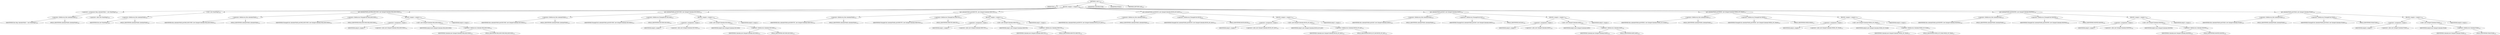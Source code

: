 digraph "&lt;init&gt;" {  
"587" [label = <(METHOD,&lt;init&gt;)<SUB>310</SUB>> ]
"588" [label = <(PARAM,this)<SUB>310</SUB>> ]
"589" [label = <(BLOCK,&lt;empty&gt;,&lt;empty&gt;)<SUB>310</SUB>> ]
"590" [label = <(&lt;operator&gt;.assignment,Map calendarFields = new HashMap())<SUB>307</SUB>> ]
"591" [label = <(&lt;operator&gt;.fieldAccess,this.calendarFields)<SUB>307</SUB>> ]
"592" [label = <(IDENTIFIER,this,Map calendarFields = new HashMap())<SUB>307</SUB>> ]
"593" [label = <(FIELD_IDENTIFIER,calendarFields,calendarFields)<SUB>307</SUB>> ]
"594" [label = <(&lt;operator&gt;.alloc,new HashMap())<SUB>307</SUB>> ]
"595" [label = <(&lt;init&gt;,new HashMap())<SUB>307</SUB>> ]
"596" [label = <(&lt;operator&gt;.fieldAccess,this.calendarFields)<SUB>307</SUB>> ]
"597" [label = <(IDENTIFIER,this,new HashMap())<SUB>307</SUB>> ]
"598" [label = <(FIELD_IDENTIFIER,calendarFields,calendarFields)<SUB>307</SUB>> ]
"599" [label = <(put,calendarFields.put(MILLISECOND, new Integer(Calendar.MILLISECOND)))<SUB>311</SUB>> ]
"600" [label = <(&lt;operator&gt;.fieldAccess,this.calendarFields)<SUB>311</SUB>> ]
"601" [label = <(IDENTIFIER,this,calendarFields.put(MILLISECOND, new Integer(Calendar.MILLISECOND)))<SUB>311</SUB>> ]
"602" [label = <(FIELD_IDENTIFIER,calendarFields,calendarFields)<SUB>311</SUB>> ]
"603" [label = <(&lt;operator&gt;.fieldAccess,Tstamp$Unit.MILLISECOND)<SUB>311</SUB>> ]
"604" [label = <(IDENTIFIER,Tstamp$Unit,calendarFields.put(MILLISECOND, new Integer(Calendar.MILLISECOND)))<SUB>311</SUB>> ]
"605" [label = <(FIELD_IDENTIFIER,MILLISECOND,MILLISECOND)<SUB>311</SUB>> ]
"606" [label = <(BLOCK,&lt;empty&gt;,&lt;empty&gt;)<SUB>312</SUB>> ]
"607" [label = <(&lt;operator&gt;.assignment,&lt;empty&gt;)> ]
"608" [label = <(IDENTIFIER,$obj19,&lt;empty&gt;)> ]
"609" [label = <(&lt;operator&gt;.alloc,new Integer(Calendar.MILLISECOND))<SUB>312</SUB>> ]
"610" [label = <(&lt;init&gt;,new Integer(Calendar.MILLISECOND))<SUB>312</SUB>> ]
"611" [label = <(IDENTIFIER,$obj19,new Integer(Calendar.MILLISECOND))> ]
"612" [label = <(&lt;operator&gt;.fieldAccess,Calendar.MILLISECOND)<SUB>312</SUB>> ]
"613" [label = <(IDENTIFIER,Calendar,new Integer(Calendar.MILLISECOND))<SUB>312</SUB>> ]
"614" [label = <(FIELD_IDENTIFIER,MILLISECOND,MILLISECOND)<SUB>312</SUB>> ]
"615" [label = <(IDENTIFIER,$obj19,&lt;empty&gt;)> ]
"616" [label = <(put,calendarFields.put(SECOND, new Integer(Calendar.SECOND)))<SUB>313</SUB>> ]
"617" [label = <(&lt;operator&gt;.fieldAccess,this.calendarFields)<SUB>313</SUB>> ]
"618" [label = <(IDENTIFIER,this,calendarFields.put(SECOND, new Integer(Calendar.SECOND)))<SUB>313</SUB>> ]
"619" [label = <(FIELD_IDENTIFIER,calendarFields,calendarFields)<SUB>313</SUB>> ]
"620" [label = <(&lt;operator&gt;.fieldAccess,Tstamp$Unit.SECOND)<SUB>313</SUB>> ]
"621" [label = <(IDENTIFIER,Tstamp$Unit,calendarFields.put(SECOND, new Integer(Calendar.SECOND)))<SUB>313</SUB>> ]
"622" [label = <(FIELD_IDENTIFIER,SECOND,SECOND)<SUB>313</SUB>> ]
"623" [label = <(BLOCK,&lt;empty&gt;,&lt;empty&gt;)<SUB>313</SUB>> ]
"624" [label = <(&lt;operator&gt;.assignment,&lt;empty&gt;)> ]
"625" [label = <(IDENTIFIER,$obj20,&lt;empty&gt;)> ]
"626" [label = <(&lt;operator&gt;.alloc,new Integer(Calendar.SECOND))<SUB>313</SUB>> ]
"627" [label = <(&lt;init&gt;,new Integer(Calendar.SECOND))<SUB>313</SUB>> ]
"628" [label = <(IDENTIFIER,$obj20,new Integer(Calendar.SECOND))> ]
"629" [label = <(&lt;operator&gt;.fieldAccess,Calendar.SECOND)<SUB>313</SUB>> ]
"630" [label = <(IDENTIFIER,Calendar,new Integer(Calendar.SECOND))<SUB>313</SUB>> ]
"631" [label = <(FIELD_IDENTIFIER,SECOND,SECOND)<SUB>313</SUB>> ]
"632" [label = <(IDENTIFIER,$obj20,&lt;empty&gt;)> ]
"633" [label = <(put,calendarFields.put(MINUTE, new Integer(Calendar.MINUTE)))<SUB>314</SUB>> ]
"634" [label = <(&lt;operator&gt;.fieldAccess,this.calendarFields)<SUB>314</SUB>> ]
"635" [label = <(IDENTIFIER,this,calendarFields.put(MINUTE, new Integer(Calendar.MINUTE)))<SUB>314</SUB>> ]
"636" [label = <(FIELD_IDENTIFIER,calendarFields,calendarFields)<SUB>314</SUB>> ]
"637" [label = <(&lt;operator&gt;.fieldAccess,Tstamp$Unit.MINUTE)<SUB>314</SUB>> ]
"638" [label = <(IDENTIFIER,Tstamp$Unit,calendarFields.put(MINUTE, new Integer(Calendar.MINUTE)))<SUB>314</SUB>> ]
"639" [label = <(FIELD_IDENTIFIER,MINUTE,MINUTE)<SUB>314</SUB>> ]
"640" [label = <(BLOCK,&lt;empty&gt;,&lt;empty&gt;)<SUB>314</SUB>> ]
"641" [label = <(&lt;operator&gt;.assignment,&lt;empty&gt;)> ]
"642" [label = <(IDENTIFIER,$obj21,&lt;empty&gt;)> ]
"643" [label = <(&lt;operator&gt;.alloc,new Integer(Calendar.MINUTE))<SUB>314</SUB>> ]
"644" [label = <(&lt;init&gt;,new Integer(Calendar.MINUTE))<SUB>314</SUB>> ]
"645" [label = <(IDENTIFIER,$obj21,new Integer(Calendar.MINUTE))> ]
"646" [label = <(&lt;operator&gt;.fieldAccess,Calendar.MINUTE)<SUB>314</SUB>> ]
"647" [label = <(IDENTIFIER,Calendar,new Integer(Calendar.MINUTE))<SUB>314</SUB>> ]
"648" [label = <(FIELD_IDENTIFIER,MINUTE,MINUTE)<SUB>314</SUB>> ]
"649" [label = <(IDENTIFIER,$obj21,&lt;empty&gt;)> ]
"650" [label = <(put,calendarFields.put(HOUR, new Integer(Calendar.HOUR_OF_DAY)))<SUB>315</SUB>> ]
"651" [label = <(&lt;operator&gt;.fieldAccess,this.calendarFields)<SUB>315</SUB>> ]
"652" [label = <(IDENTIFIER,this,calendarFields.put(HOUR, new Integer(Calendar.HOUR_OF_DAY)))<SUB>315</SUB>> ]
"653" [label = <(FIELD_IDENTIFIER,calendarFields,calendarFields)<SUB>315</SUB>> ]
"654" [label = <(&lt;operator&gt;.fieldAccess,Tstamp$Unit.HOUR)<SUB>315</SUB>> ]
"655" [label = <(IDENTIFIER,Tstamp$Unit,calendarFields.put(HOUR, new Integer(Calendar.HOUR_OF_DAY)))<SUB>315</SUB>> ]
"656" [label = <(FIELD_IDENTIFIER,HOUR,HOUR)<SUB>315</SUB>> ]
"657" [label = <(BLOCK,&lt;empty&gt;,&lt;empty&gt;)<SUB>315</SUB>> ]
"658" [label = <(&lt;operator&gt;.assignment,&lt;empty&gt;)> ]
"659" [label = <(IDENTIFIER,$obj22,&lt;empty&gt;)> ]
"660" [label = <(&lt;operator&gt;.alloc,new Integer(Calendar.HOUR_OF_DAY))<SUB>315</SUB>> ]
"661" [label = <(&lt;init&gt;,new Integer(Calendar.HOUR_OF_DAY))<SUB>315</SUB>> ]
"662" [label = <(IDENTIFIER,$obj22,new Integer(Calendar.HOUR_OF_DAY))> ]
"663" [label = <(&lt;operator&gt;.fieldAccess,Calendar.HOUR_OF_DAY)<SUB>315</SUB>> ]
"664" [label = <(IDENTIFIER,Calendar,new Integer(Calendar.HOUR_OF_DAY))<SUB>315</SUB>> ]
"665" [label = <(FIELD_IDENTIFIER,HOUR_OF_DAY,HOUR_OF_DAY)<SUB>315</SUB>> ]
"666" [label = <(IDENTIFIER,$obj22,&lt;empty&gt;)> ]
"667" [label = <(put,calendarFields.put(DAY, new Integer(Calendar.DATE)))<SUB>316</SUB>> ]
"668" [label = <(&lt;operator&gt;.fieldAccess,this.calendarFields)<SUB>316</SUB>> ]
"669" [label = <(IDENTIFIER,this,calendarFields.put(DAY, new Integer(Calendar.DATE)))<SUB>316</SUB>> ]
"670" [label = <(FIELD_IDENTIFIER,calendarFields,calendarFields)<SUB>316</SUB>> ]
"671" [label = <(&lt;operator&gt;.fieldAccess,Tstamp$Unit.DAY)<SUB>316</SUB>> ]
"672" [label = <(IDENTIFIER,Tstamp$Unit,calendarFields.put(DAY, new Integer(Calendar.DATE)))<SUB>316</SUB>> ]
"673" [label = <(FIELD_IDENTIFIER,DAY,DAY)<SUB>316</SUB>> ]
"674" [label = <(BLOCK,&lt;empty&gt;,&lt;empty&gt;)<SUB>316</SUB>> ]
"675" [label = <(&lt;operator&gt;.assignment,&lt;empty&gt;)> ]
"676" [label = <(IDENTIFIER,$obj23,&lt;empty&gt;)> ]
"677" [label = <(&lt;operator&gt;.alloc,new Integer(Calendar.DATE))<SUB>316</SUB>> ]
"678" [label = <(&lt;init&gt;,new Integer(Calendar.DATE))<SUB>316</SUB>> ]
"679" [label = <(IDENTIFIER,$obj23,new Integer(Calendar.DATE))> ]
"680" [label = <(&lt;operator&gt;.fieldAccess,Calendar.DATE)<SUB>316</SUB>> ]
"681" [label = <(IDENTIFIER,Calendar,new Integer(Calendar.DATE))<SUB>316</SUB>> ]
"682" [label = <(FIELD_IDENTIFIER,DATE,DATE)<SUB>316</SUB>> ]
"683" [label = <(IDENTIFIER,$obj23,&lt;empty&gt;)> ]
"684" [label = <(put,calendarFields.put(WEEK, new Integer(Calendar.WEEK_OF_YEAR)))<SUB>317</SUB>> ]
"685" [label = <(&lt;operator&gt;.fieldAccess,this.calendarFields)<SUB>317</SUB>> ]
"686" [label = <(IDENTIFIER,this,calendarFields.put(WEEK, new Integer(Calendar.WEEK_OF_YEAR)))<SUB>317</SUB>> ]
"687" [label = <(FIELD_IDENTIFIER,calendarFields,calendarFields)<SUB>317</SUB>> ]
"688" [label = <(&lt;operator&gt;.fieldAccess,Tstamp$Unit.WEEK)<SUB>317</SUB>> ]
"689" [label = <(IDENTIFIER,Tstamp$Unit,calendarFields.put(WEEK, new Integer(Calendar.WEEK_OF_YEAR)))<SUB>317</SUB>> ]
"690" [label = <(FIELD_IDENTIFIER,WEEK,WEEK)<SUB>317</SUB>> ]
"691" [label = <(BLOCK,&lt;empty&gt;,&lt;empty&gt;)<SUB>317</SUB>> ]
"692" [label = <(&lt;operator&gt;.assignment,&lt;empty&gt;)> ]
"693" [label = <(IDENTIFIER,$obj24,&lt;empty&gt;)> ]
"694" [label = <(&lt;operator&gt;.alloc,new Integer(Calendar.WEEK_OF_YEAR))<SUB>317</SUB>> ]
"695" [label = <(&lt;init&gt;,new Integer(Calendar.WEEK_OF_YEAR))<SUB>317</SUB>> ]
"696" [label = <(IDENTIFIER,$obj24,new Integer(Calendar.WEEK_OF_YEAR))> ]
"697" [label = <(&lt;operator&gt;.fieldAccess,Calendar.WEEK_OF_YEAR)<SUB>317</SUB>> ]
"698" [label = <(IDENTIFIER,Calendar,new Integer(Calendar.WEEK_OF_YEAR))<SUB>317</SUB>> ]
"699" [label = <(FIELD_IDENTIFIER,WEEK_OF_YEAR,WEEK_OF_YEAR)<SUB>317</SUB>> ]
"700" [label = <(IDENTIFIER,$obj24,&lt;empty&gt;)> ]
"701" [label = <(put,calendarFields.put(MONTH, new Integer(Calendar.MONTH)))<SUB>318</SUB>> ]
"702" [label = <(&lt;operator&gt;.fieldAccess,this.calendarFields)<SUB>318</SUB>> ]
"703" [label = <(IDENTIFIER,this,calendarFields.put(MONTH, new Integer(Calendar.MONTH)))<SUB>318</SUB>> ]
"704" [label = <(FIELD_IDENTIFIER,calendarFields,calendarFields)<SUB>318</SUB>> ]
"705" [label = <(&lt;operator&gt;.fieldAccess,Tstamp$Unit.MONTH)<SUB>318</SUB>> ]
"706" [label = <(IDENTIFIER,Tstamp$Unit,calendarFields.put(MONTH, new Integer(Calendar.MONTH)))<SUB>318</SUB>> ]
"707" [label = <(FIELD_IDENTIFIER,MONTH,MONTH)<SUB>318</SUB>> ]
"708" [label = <(BLOCK,&lt;empty&gt;,&lt;empty&gt;)<SUB>318</SUB>> ]
"709" [label = <(&lt;operator&gt;.assignment,&lt;empty&gt;)> ]
"710" [label = <(IDENTIFIER,$obj25,&lt;empty&gt;)> ]
"711" [label = <(&lt;operator&gt;.alloc,new Integer(Calendar.MONTH))<SUB>318</SUB>> ]
"712" [label = <(&lt;init&gt;,new Integer(Calendar.MONTH))<SUB>318</SUB>> ]
"713" [label = <(IDENTIFIER,$obj25,new Integer(Calendar.MONTH))> ]
"714" [label = <(&lt;operator&gt;.fieldAccess,Calendar.MONTH)<SUB>318</SUB>> ]
"715" [label = <(IDENTIFIER,Calendar,new Integer(Calendar.MONTH))<SUB>318</SUB>> ]
"716" [label = <(FIELD_IDENTIFIER,MONTH,MONTH)<SUB>318</SUB>> ]
"717" [label = <(IDENTIFIER,$obj25,&lt;empty&gt;)> ]
"718" [label = <(put,calendarFields.put(YEAR, new Integer(Calendar.YEAR)))<SUB>319</SUB>> ]
"719" [label = <(&lt;operator&gt;.fieldAccess,this.calendarFields)<SUB>319</SUB>> ]
"720" [label = <(IDENTIFIER,this,calendarFields.put(YEAR, new Integer(Calendar.YEAR)))<SUB>319</SUB>> ]
"721" [label = <(FIELD_IDENTIFIER,calendarFields,calendarFields)<SUB>319</SUB>> ]
"722" [label = <(&lt;operator&gt;.fieldAccess,Tstamp$Unit.YEAR)<SUB>319</SUB>> ]
"723" [label = <(IDENTIFIER,Tstamp$Unit,calendarFields.put(YEAR, new Integer(Calendar.YEAR)))<SUB>319</SUB>> ]
"724" [label = <(FIELD_IDENTIFIER,YEAR,YEAR)<SUB>319</SUB>> ]
"725" [label = <(BLOCK,&lt;empty&gt;,&lt;empty&gt;)<SUB>319</SUB>> ]
"726" [label = <(&lt;operator&gt;.assignment,&lt;empty&gt;)> ]
"727" [label = <(IDENTIFIER,$obj26,&lt;empty&gt;)> ]
"728" [label = <(&lt;operator&gt;.alloc,new Integer(Calendar.YEAR))<SUB>319</SUB>> ]
"729" [label = <(&lt;init&gt;,new Integer(Calendar.YEAR))<SUB>319</SUB>> ]
"730" [label = <(IDENTIFIER,$obj26,new Integer(Calendar.YEAR))> ]
"731" [label = <(&lt;operator&gt;.fieldAccess,Calendar.YEAR)<SUB>319</SUB>> ]
"732" [label = <(IDENTIFIER,Calendar,new Integer(Calendar.YEAR))<SUB>319</SUB>> ]
"733" [label = <(FIELD_IDENTIFIER,YEAR,YEAR)<SUB>319</SUB>> ]
"734" [label = <(IDENTIFIER,$obj26,&lt;empty&gt;)> ]
"735" [label = <(MODIFIER,CONSTRUCTOR)> ]
"736" [label = <(MODIFIER,PUBLIC)> ]
"737" [label = <(METHOD_RETURN,void)<SUB>320</SUB>> ]
  "587" -> "588" 
  "587" -> "589" 
  "587" -> "735" 
  "587" -> "736" 
  "587" -> "737" 
  "589" -> "590" 
  "589" -> "595" 
  "589" -> "599" 
  "589" -> "616" 
  "589" -> "633" 
  "589" -> "650" 
  "589" -> "667" 
  "589" -> "684" 
  "589" -> "701" 
  "589" -> "718" 
  "590" -> "591" 
  "590" -> "594" 
  "591" -> "592" 
  "591" -> "593" 
  "595" -> "596" 
  "596" -> "597" 
  "596" -> "598" 
  "599" -> "600" 
  "599" -> "603" 
  "599" -> "606" 
  "600" -> "601" 
  "600" -> "602" 
  "603" -> "604" 
  "603" -> "605" 
  "606" -> "607" 
  "606" -> "610" 
  "606" -> "615" 
  "607" -> "608" 
  "607" -> "609" 
  "610" -> "611" 
  "610" -> "612" 
  "612" -> "613" 
  "612" -> "614" 
  "616" -> "617" 
  "616" -> "620" 
  "616" -> "623" 
  "617" -> "618" 
  "617" -> "619" 
  "620" -> "621" 
  "620" -> "622" 
  "623" -> "624" 
  "623" -> "627" 
  "623" -> "632" 
  "624" -> "625" 
  "624" -> "626" 
  "627" -> "628" 
  "627" -> "629" 
  "629" -> "630" 
  "629" -> "631" 
  "633" -> "634" 
  "633" -> "637" 
  "633" -> "640" 
  "634" -> "635" 
  "634" -> "636" 
  "637" -> "638" 
  "637" -> "639" 
  "640" -> "641" 
  "640" -> "644" 
  "640" -> "649" 
  "641" -> "642" 
  "641" -> "643" 
  "644" -> "645" 
  "644" -> "646" 
  "646" -> "647" 
  "646" -> "648" 
  "650" -> "651" 
  "650" -> "654" 
  "650" -> "657" 
  "651" -> "652" 
  "651" -> "653" 
  "654" -> "655" 
  "654" -> "656" 
  "657" -> "658" 
  "657" -> "661" 
  "657" -> "666" 
  "658" -> "659" 
  "658" -> "660" 
  "661" -> "662" 
  "661" -> "663" 
  "663" -> "664" 
  "663" -> "665" 
  "667" -> "668" 
  "667" -> "671" 
  "667" -> "674" 
  "668" -> "669" 
  "668" -> "670" 
  "671" -> "672" 
  "671" -> "673" 
  "674" -> "675" 
  "674" -> "678" 
  "674" -> "683" 
  "675" -> "676" 
  "675" -> "677" 
  "678" -> "679" 
  "678" -> "680" 
  "680" -> "681" 
  "680" -> "682" 
  "684" -> "685" 
  "684" -> "688" 
  "684" -> "691" 
  "685" -> "686" 
  "685" -> "687" 
  "688" -> "689" 
  "688" -> "690" 
  "691" -> "692" 
  "691" -> "695" 
  "691" -> "700" 
  "692" -> "693" 
  "692" -> "694" 
  "695" -> "696" 
  "695" -> "697" 
  "697" -> "698" 
  "697" -> "699" 
  "701" -> "702" 
  "701" -> "705" 
  "701" -> "708" 
  "702" -> "703" 
  "702" -> "704" 
  "705" -> "706" 
  "705" -> "707" 
  "708" -> "709" 
  "708" -> "712" 
  "708" -> "717" 
  "709" -> "710" 
  "709" -> "711" 
  "712" -> "713" 
  "712" -> "714" 
  "714" -> "715" 
  "714" -> "716" 
  "718" -> "719" 
  "718" -> "722" 
  "718" -> "725" 
  "719" -> "720" 
  "719" -> "721" 
  "722" -> "723" 
  "722" -> "724" 
  "725" -> "726" 
  "725" -> "729" 
  "725" -> "734" 
  "726" -> "727" 
  "726" -> "728" 
  "729" -> "730" 
  "729" -> "731" 
  "731" -> "732" 
  "731" -> "733" 
}
